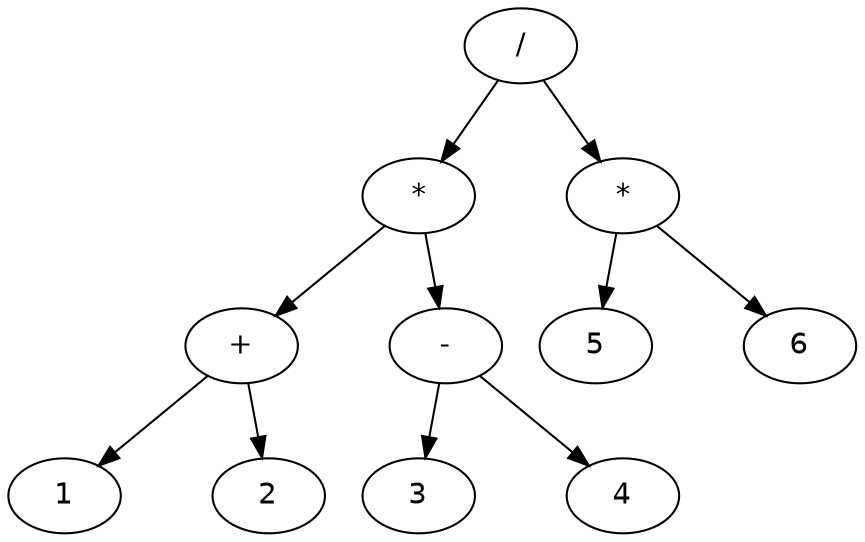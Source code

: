 digraph G {
	graph [fontname = "Helvetica"];
	node [fontname = "Helvetica"];
	edge [fontname = "Helvetica"];

	div [label="/"];

	star1 [label="*"];
	div -> star1;
	mdiv [label="", width=0.1, style=invis];
	div -> mdiv [style=invis]
	star2 [label="*"];
	div -> star2;
	{rank=same star1 -> mdiv -> star2 [style=invis]};

	plus [label="+"];
	star1 -> plus;
	mstar1 [label="", width=0.1, style=invis];
	star1 -> mstar1 [style=invis]
	minus [label="-"];
	star1 -> minus;
	{rank=same plus -> mstar1 -> minus [style=invis]};

	plus -> 1;
	mplus [label="", width=0.1, style=invis];
	plus -> mplus [style=invis]
	plus -> 2;
	{rank=same 1 -> mplus -> 2 [style=invis]};

	minus -> 3;
	mminus [label="", width=0.1, style=invis];
	minus -> mminus [style=invis]
	minus -> 4;
	{rank=same 3 -> mminus -> 4 [style=invis]};

	star2 -> 5;
	mstar2 [label="", width=0.1, style=invis];
	star2 -> mstar2 [style=invis]
	star2 -> 6;
	{rank=same 5 -> mstar2 -> 6 [style=invis]};
}
